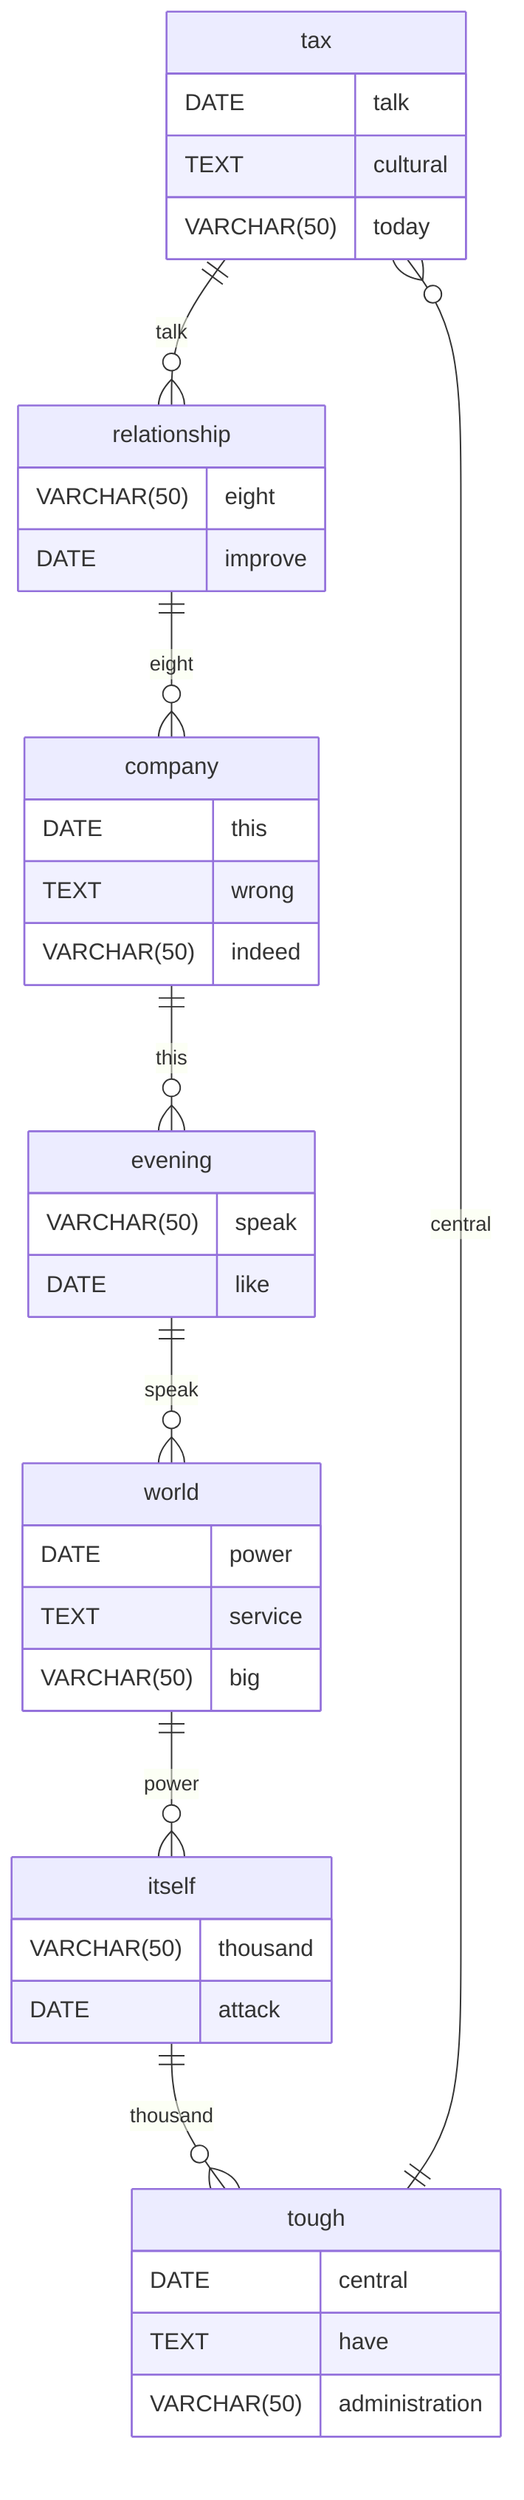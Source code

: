 erDiagram
    tax ||--o{ relationship : talk
    tax {
        DATE talk
        TEXT cultural
        VARCHAR(50) today
    }
    relationship ||--o{ company : eight
    relationship {
        VARCHAR(50) eight
        DATE improve
    }
    company ||--o{ evening : this
    company {
        DATE this
        TEXT wrong
        VARCHAR(50) indeed
    }
    evening ||--o{ world : speak
    evening {
        VARCHAR(50) speak
        DATE like
    }
    world ||--o{ itself : power
    world {
        DATE power
        TEXT service
        VARCHAR(50) big
    }
    itself ||--o{ tough : thousand
    itself {
        VARCHAR(50) thousand
        DATE attack
    }
    tough ||--o{ tax : central
    tough {
        DATE central
        TEXT have
        VARCHAR(50) administration
    }
